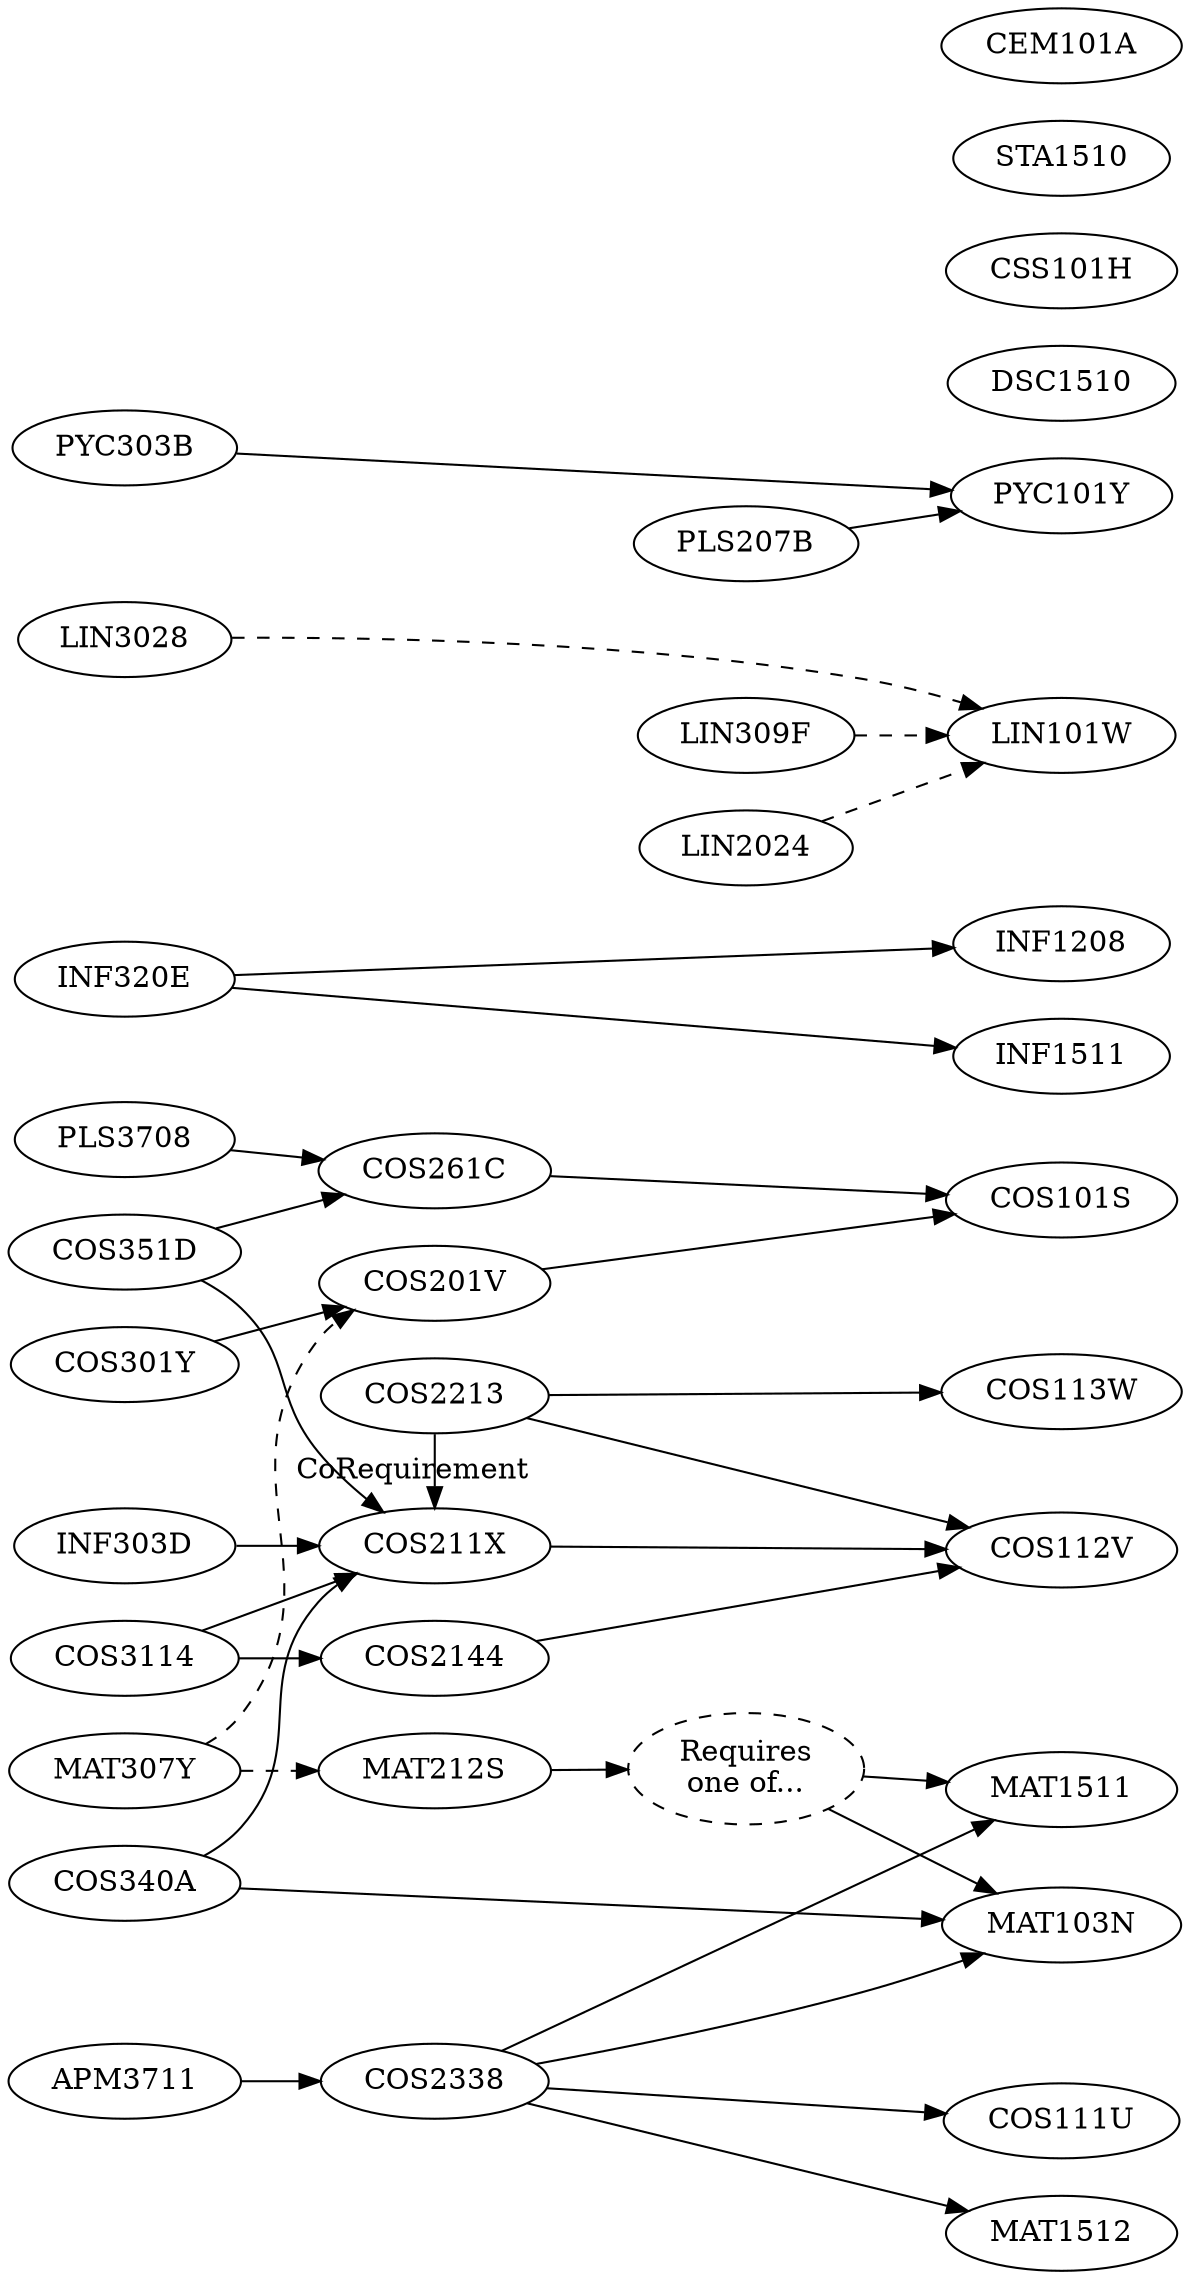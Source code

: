 digraph ComputationalIntelligence {
    rankdir=LR

    {rank=same; COS301Y INF320E COS351D PLS3708}
    {rank=same; COS3114 APM3711 MAT307Y COS340A}
    {rank=same; INF303D LIN3028 PYC303B}

    {rank=same; COS201V COS211X COS261C COS2144}
    {rank=same; COS2213 COS2338 MAT212S}
    {rank=same; LIN309F LIN2024 PLS207B}

    {rank=same; COS101S COS112V COS113W INF1208 MAT1512 MAT1511 MAT103N PYC101Y COS111U LIN101W INF1511}
    {rank=same; DSC1510 CSS101H STA1510 CEM101A}
    {rank=max; DSC1510 COS101S}

    COS301Y -> {COS201V}
    INF320E -> {INF1208 INF1511}
    COS351D -> {COS211X COS261C}
    PLS3708 -> {COS261C}
    PYC303B -> {PYC101Y}

    COS3114 -> {COS211X COS2144}
    APM3711 -> {COS2338}
    MAT307Y -> {MAT212S COS201V} [style=dashed]
    INF303D -> {COS211X}
    LIN3028 -> {LIN101W} [style=dashed]
    COS340A -> {COS211X MAT103N}


    COS201V -> {COS101S}
    COS211X -> {COS112V}
    COS261C -> {COS101S}
    COS2144 -> {COS112V}

    {rank=same; COS2213 COS211X}
    COS2213 -> {COS112V COS113W}
    COS2213 -> {COS211X} [label=CoRequirement]
    COS2338 -> {COS111U MAT103N MAT1511 MAT1512}
    MAT103OR151 [label="Requires\none of...", style=dashed];
    MAT212S -> {MAT103OR151}
    MAT103OR151 -> {MAT103N MAT1511}
    LIN309F -> {LIN101W} [style=dashed]
    LIN2024 -> {LIN101W} [style=dashed]
    PLS207B -> {PYC101Y}
}
